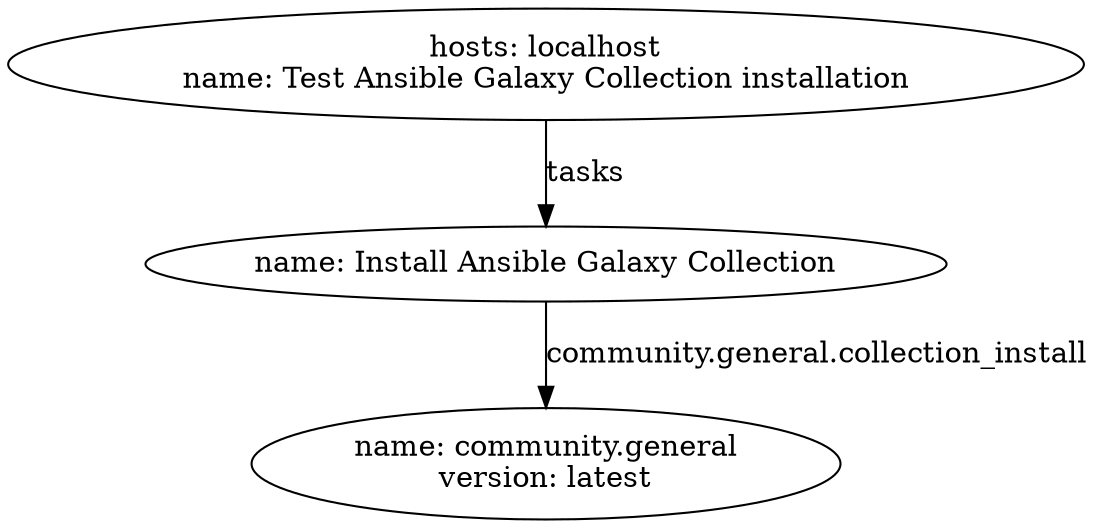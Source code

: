 digraph graphname {
2066 [label="name: community.general\nversion: latest\n"];
2065 [label="name: Install Ansible Galaxy Collection\n"];
2065 -> 2066 [label="community.general.collection_install"];
2064 [label="hosts: localhost\nname: Test Ansible Galaxy Collection installation\n"];
2064 -> 2065 [label="tasks"];
}
